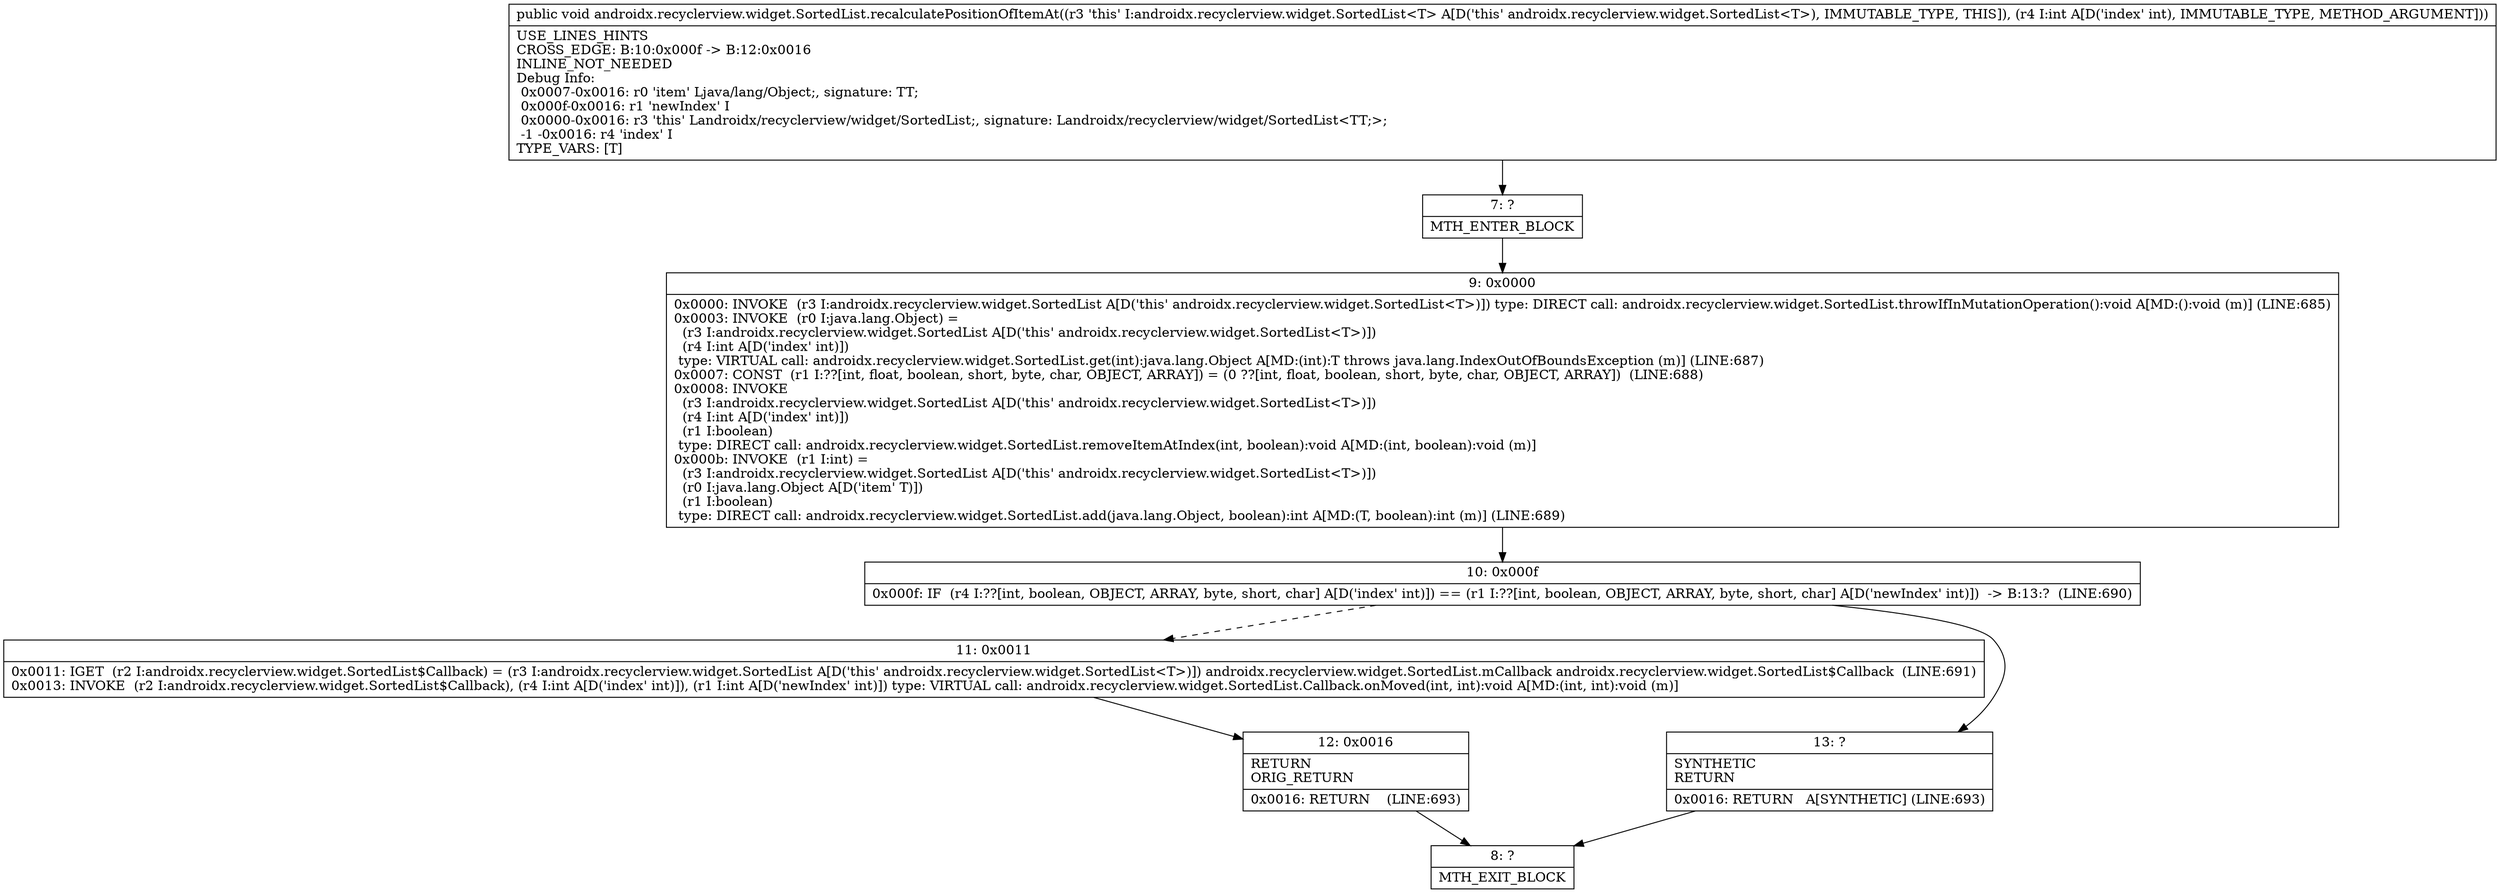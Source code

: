 digraph "CFG forandroidx.recyclerview.widget.SortedList.recalculatePositionOfItemAt(I)V" {
Node_7 [shape=record,label="{7\:\ ?|MTH_ENTER_BLOCK\l}"];
Node_9 [shape=record,label="{9\:\ 0x0000|0x0000: INVOKE  (r3 I:androidx.recyclerview.widget.SortedList A[D('this' androidx.recyclerview.widget.SortedList\<T\>)]) type: DIRECT call: androidx.recyclerview.widget.SortedList.throwIfInMutationOperation():void A[MD:():void (m)] (LINE:685)\l0x0003: INVOKE  (r0 I:java.lang.Object) = \l  (r3 I:androidx.recyclerview.widget.SortedList A[D('this' androidx.recyclerview.widget.SortedList\<T\>)])\l  (r4 I:int A[D('index' int)])\l type: VIRTUAL call: androidx.recyclerview.widget.SortedList.get(int):java.lang.Object A[MD:(int):T throws java.lang.IndexOutOfBoundsException (m)] (LINE:687)\l0x0007: CONST  (r1 I:??[int, float, boolean, short, byte, char, OBJECT, ARRAY]) = (0 ??[int, float, boolean, short, byte, char, OBJECT, ARRAY])  (LINE:688)\l0x0008: INVOKE  \l  (r3 I:androidx.recyclerview.widget.SortedList A[D('this' androidx.recyclerview.widget.SortedList\<T\>)])\l  (r4 I:int A[D('index' int)])\l  (r1 I:boolean)\l type: DIRECT call: androidx.recyclerview.widget.SortedList.removeItemAtIndex(int, boolean):void A[MD:(int, boolean):void (m)]\l0x000b: INVOKE  (r1 I:int) = \l  (r3 I:androidx.recyclerview.widget.SortedList A[D('this' androidx.recyclerview.widget.SortedList\<T\>)])\l  (r0 I:java.lang.Object A[D('item' T)])\l  (r1 I:boolean)\l type: DIRECT call: androidx.recyclerview.widget.SortedList.add(java.lang.Object, boolean):int A[MD:(T, boolean):int (m)] (LINE:689)\l}"];
Node_10 [shape=record,label="{10\:\ 0x000f|0x000f: IF  (r4 I:??[int, boolean, OBJECT, ARRAY, byte, short, char] A[D('index' int)]) == (r1 I:??[int, boolean, OBJECT, ARRAY, byte, short, char] A[D('newIndex' int)])  \-\> B:13:?  (LINE:690)\l}"];
Node_11 [shape=record,label="{11\:\ 0x0011|0x0011: IGET  (r2 I:androidx.recyclerview.widget.SortedList$Callback) = (r3 I:androidx.recyclerview.widget.SortedList A[D('this' androidx.recyclerview.widget.SortedList\<T\>)]) androidx.recyclerview.widget.SortedList.mCallback androidx.recyclerview.widget.SortedList$Callback  (LINE:691)\l0x0013: INVOKE  (r2 I:androidx.recyclerview.widget.SortedList$Callback), (r4 I:int A[D('index' int)]), (r1 I:int A[D('newIndex' int)]) type: VIRTUAL call: androidx.recyclerview.widget.SortedList.Callback.onMoved(int, int):void A[MD:(int, int):void (m)]\l}"];
Node_12 [shape=record,label="{12\:\ 0x0016|RETURN\lORIG_RETURN\l|0x0016: RETURN    (LINE:693)\l}"];
Node_8 [shape=record,label="{8\:\ ?|MTH_EXIT_BLOCK\l}"];
Node_13 [shape=record,label="{13\:\ ?|SYNTHETIC\lRETURN\l|0x0016: RETURN   A[SYNTHETIC] (LINE:693)\l}"];
MethodNode[shape=record,label="{public void androidx.recyclerview.widget.SortedList.recalculatePositionOfItemAt((r3 'this' I:androidx.recyclerview.widget.SortedList\<T\> A[D('this' androidx.recyclerview.widget.SortedList\<T\>), IMMUTABLE_TYPE, THIS]), (r4 I:int A[D('index' int), IMMUTABLE_TYPE, METHOD_ARGUMENT]))  | USE_LINES_HINTS\lCROSS_EDGE: B:10:0x000f \-\> B:12:0x0016\lINLINE_NOT_NEEDED\lDebug Info:\l  0x0007\-0x0016: r0 'item' Ljava\/lang\/Object;, signature: TT;\l  0x000f\-0x0016: r1 'newIndex' I\l  0x0000\-0x0016: r3 'this' Landroidx\/recyclerview\/widget\/SortedList;, signature: Landroidx\/recyclerview\/widget\/SortedList\<TT;\>;\l  \-1 \-0x0016: r4 'index' I\lTYPE_VARS: [T]\l}"];
MethodNode -> Node_7;Node_7 -> Node_9;
Node_9 -> Node_10;
Node_10 -> Node_11[style=dashed];
Node_10 -> Node_13;
Node_11 -> Node_12;
Node_12 -> Node_8;
Node_13 -> Node_8;
}

